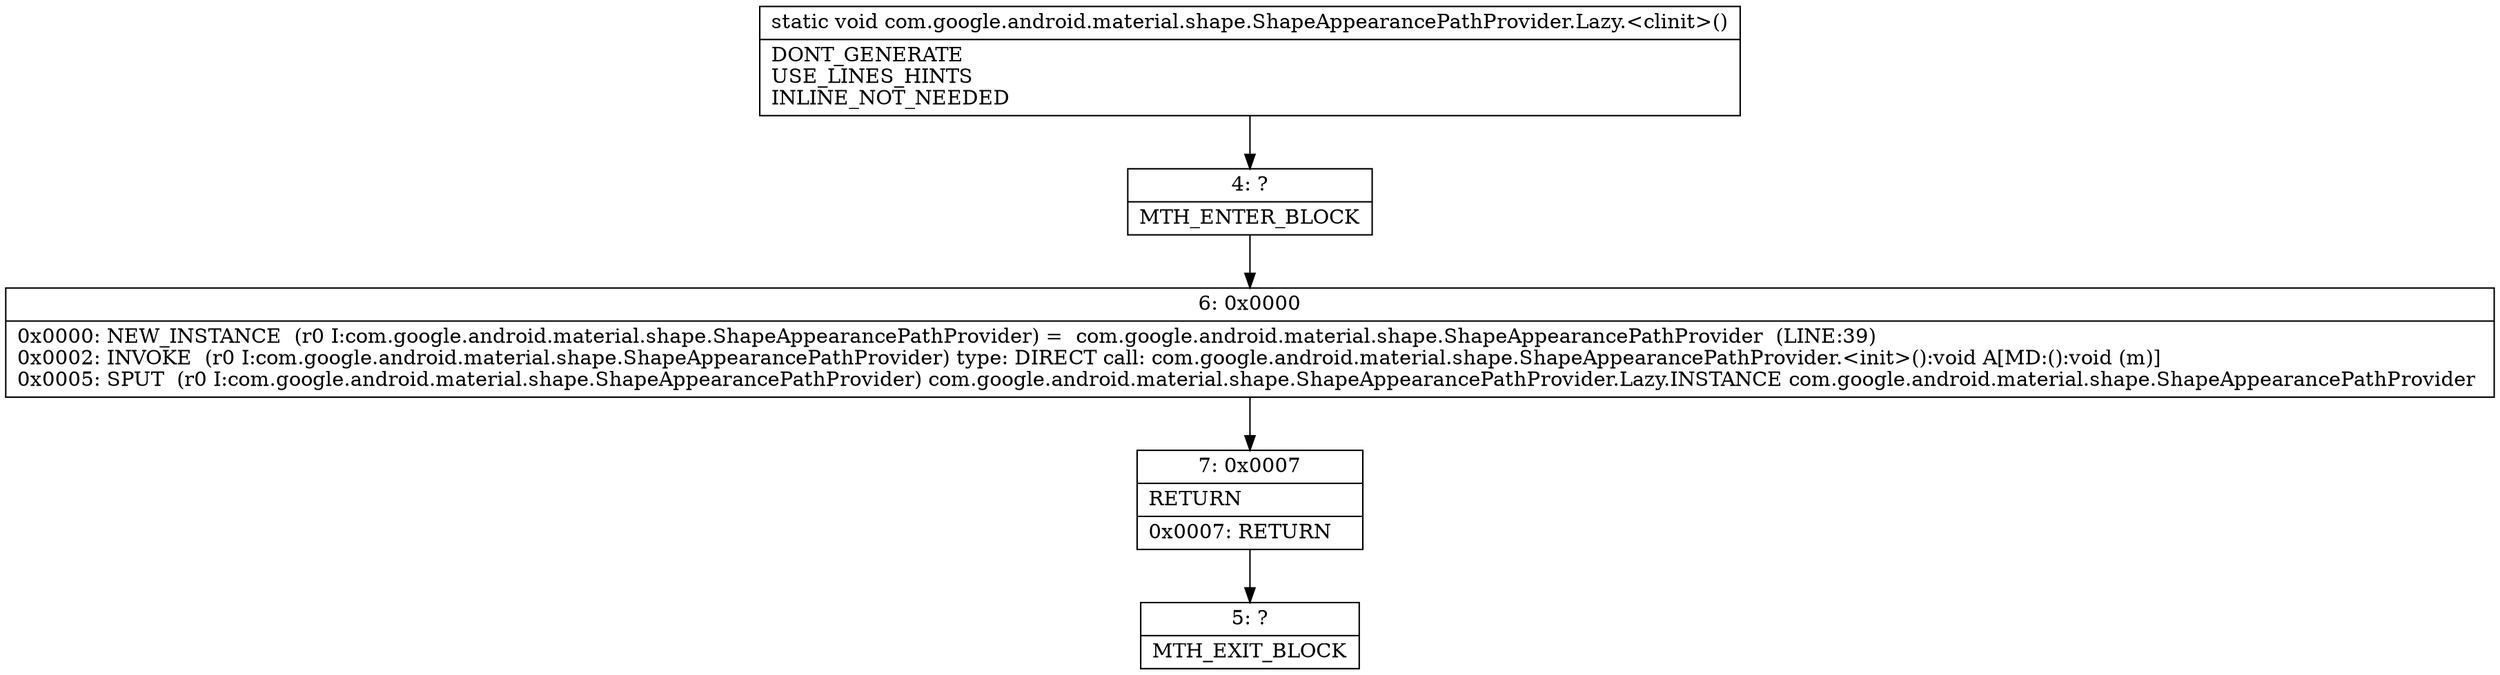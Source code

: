 digraph "CFG forcom.google.android.material.shape.ShapeAppearancePathProvider.Lazy.\<clinit\>()V" {
Node_4 [shape=record,label="{4\:\ ?|MTH_ENTER_BLOCK\l}"];
Node_6 [shape=record,label="{6\:\ 0x0000|0x0000: NEW_INSTANCE  (r0 I:com.google.android.material.shape.ShapeAppearancePathProvider) =  com.google.android.material.shape.ShapeAppearancePathProvider  (LINE:39)\l0x0002: INVOKE  (r0 I:com.google.android.material.shape.ShapeAppearancePathProvider) type: DIRECT call: com.google.android.material.shape.ShapeAppearancePathProvider.\<init\>():void A[MD:():void (m)]\l0x0005: SPUT  (r0 I:com.google.android.material.shape.ShapeAppearancePathProvider) com.google.android.material.shape.ShapeAppearancePathProvider.Lazy.INSTANCE com.google.android.material.shape.ShapeAppearancePathProvider \l}"];
Node_7 [shape=record,label="{7\:\ 0x0007|RETURN\l|0x0007: RETURN   \l}"];
Node_5 [shape=record,label="{5\:\ ?|MTH_EXIT_BLOCK\l}"];
MethodNode[shape=record,label="{static void com.google.android.material.shape.ShapeAppearancePathProvider.Lazy.\<clinit\>()  | DONT_GENERATE\lUSE_LINES_HINTS\lINLINE_NOT_NEEDED\l}"];
MethodNode -> Node_4;Node_4 -> Node_6;
Node_6 -> Node_7;
Node_7 -> Node_5;
}

